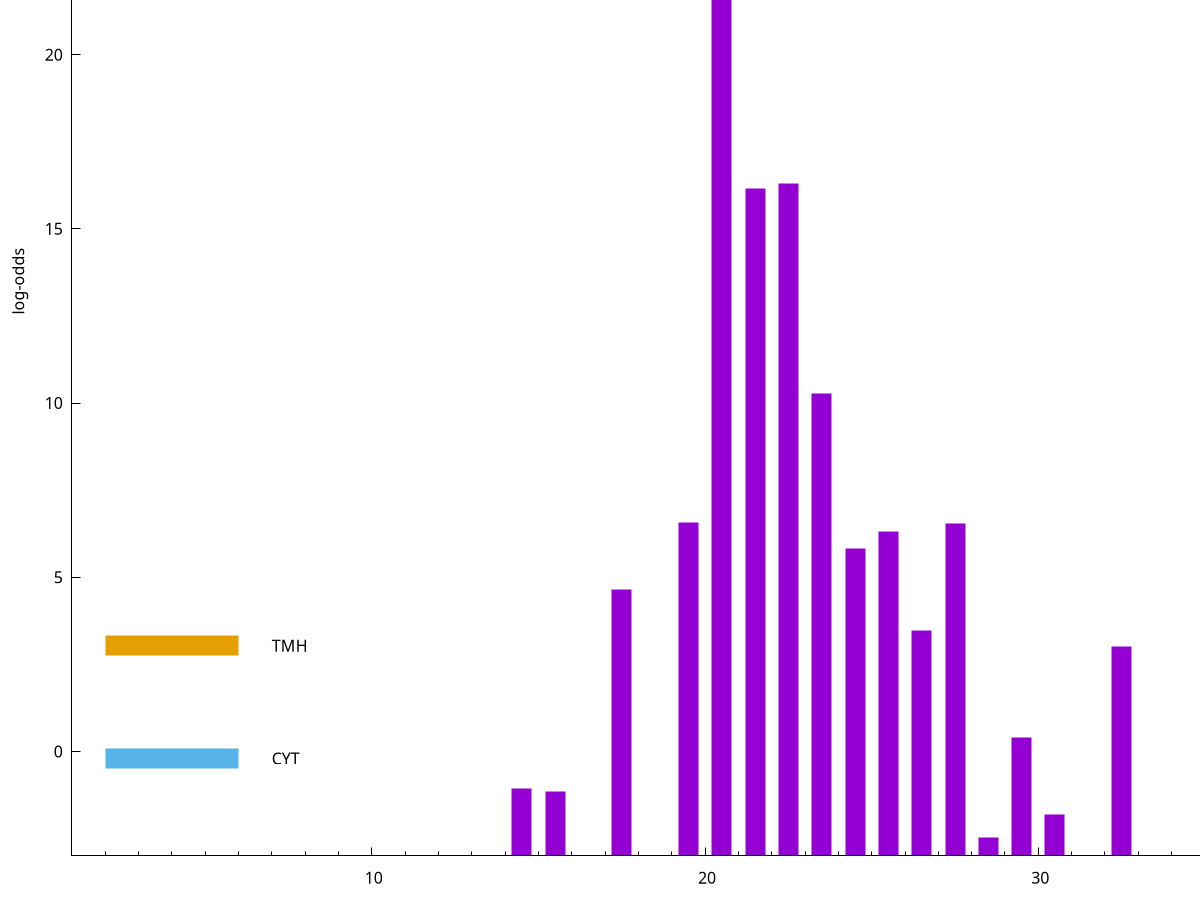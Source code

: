 set title "LipoP predictions for SRR3996252.gff"
set size 2., 1.4
set xrange [1:70] 
set mxtics 10
set yrange [-3:30]
set y2range [0:33]
set ylabel "log-odds"
set term postscript eps color solid "Helvetica" 30
set output "SRR3996252.gff14.eps"
set arrow from 2,24.1653 to 6,24.1653 nohead lt 1 lw 20
set label "SpI" at 7,24.1653
set arrow from 2,3.03508 to 6,3.03508 nohead lt 4 lw 20
set label "TMH" at 7,3.03508
set arrow from 2,-0.200913 to 6,-0.200913 nohead lt 3 lw 20
set label "CYT" at 7,-0.200913
set arrow from 2,24.1653 to 6,24.1653 nohead lt 1 lw 20
set label "SpI" at 7,24.1653
# NOTE: The scores below are the log-odds scores with the threshold
# NOTE: subtracted (a hack to make gnuplot make the histogram all
# NOTE: look nice).
plot "-" axes x1y2 title "" with impulses lt 1 lw 20
20.500000 27.153400
22.500000 19.297300
21.500000 19.143900
23.500000 13.282100
19.500000 9.577280
27.500000 9.544750
25.500000 9.306780
24.500000 8.828910
17.500000 7.660140
26.500000 6.475350
32.500000 6.008560
29.500000 3.408896
14.500000 1.935880
15.500000 1.843430
30.500000 1.194340
28.500000 0.530230
e
exit
